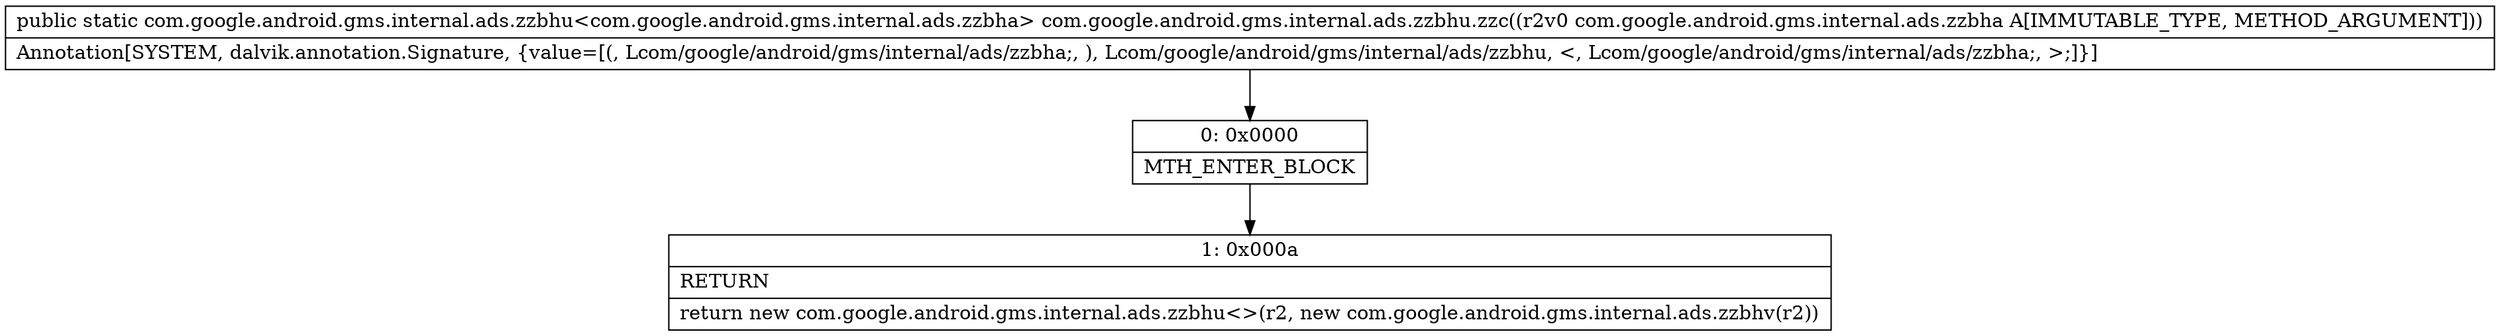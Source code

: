 digraph "CFG forcom.google.android.gms.internal.ads.zzbhu.zzc(Lcom\/google\/android\/gms\/internal\/ads\/zzbha;)Lcom\/google\/android\/gms\/internal\/ads\/zzbhu;" {
Node_0 [shape=record,label="{0\:\ 0x0000|MTH_ENTER_BLOCK\l}"];
Node_1 [shape=record,label="{1\:\ 0x000a|RETURN\l|return new com.google.android.gms.internal.ads.zzbhu\<\>(r2, new com.google.android.gms.internal.ads.zzbhv(r2))\l}"];
MethodNode[shape=record,label="{public static com.google.android.gms.internal.ads.zzbhu\<com.google.android.gms.internal.ads.zzbha\> com.google.android.gms.internal.ads.zzbhu.zzc((r2v0 com.google.android.gms.internal.ads.zzbha A[IMMUTABLE_TYPE, METHOD_ARGUMENT]))  | Annotation[SYSTEM, dalvik.annotation.Signature, \{value=[(, Lcom\/google\/android\/gms\/internal\/ads\/zzbha;, ), Lcom\/google\/android\/gms\/internal\/ads\/zzbhu, \<, Lcom\/google\/android\/gms\/internal\/ads\/zzbha;, \>;]\}]\l}"];
MethodNode -> Node_0;
Node_0 -> Node_1;
}

